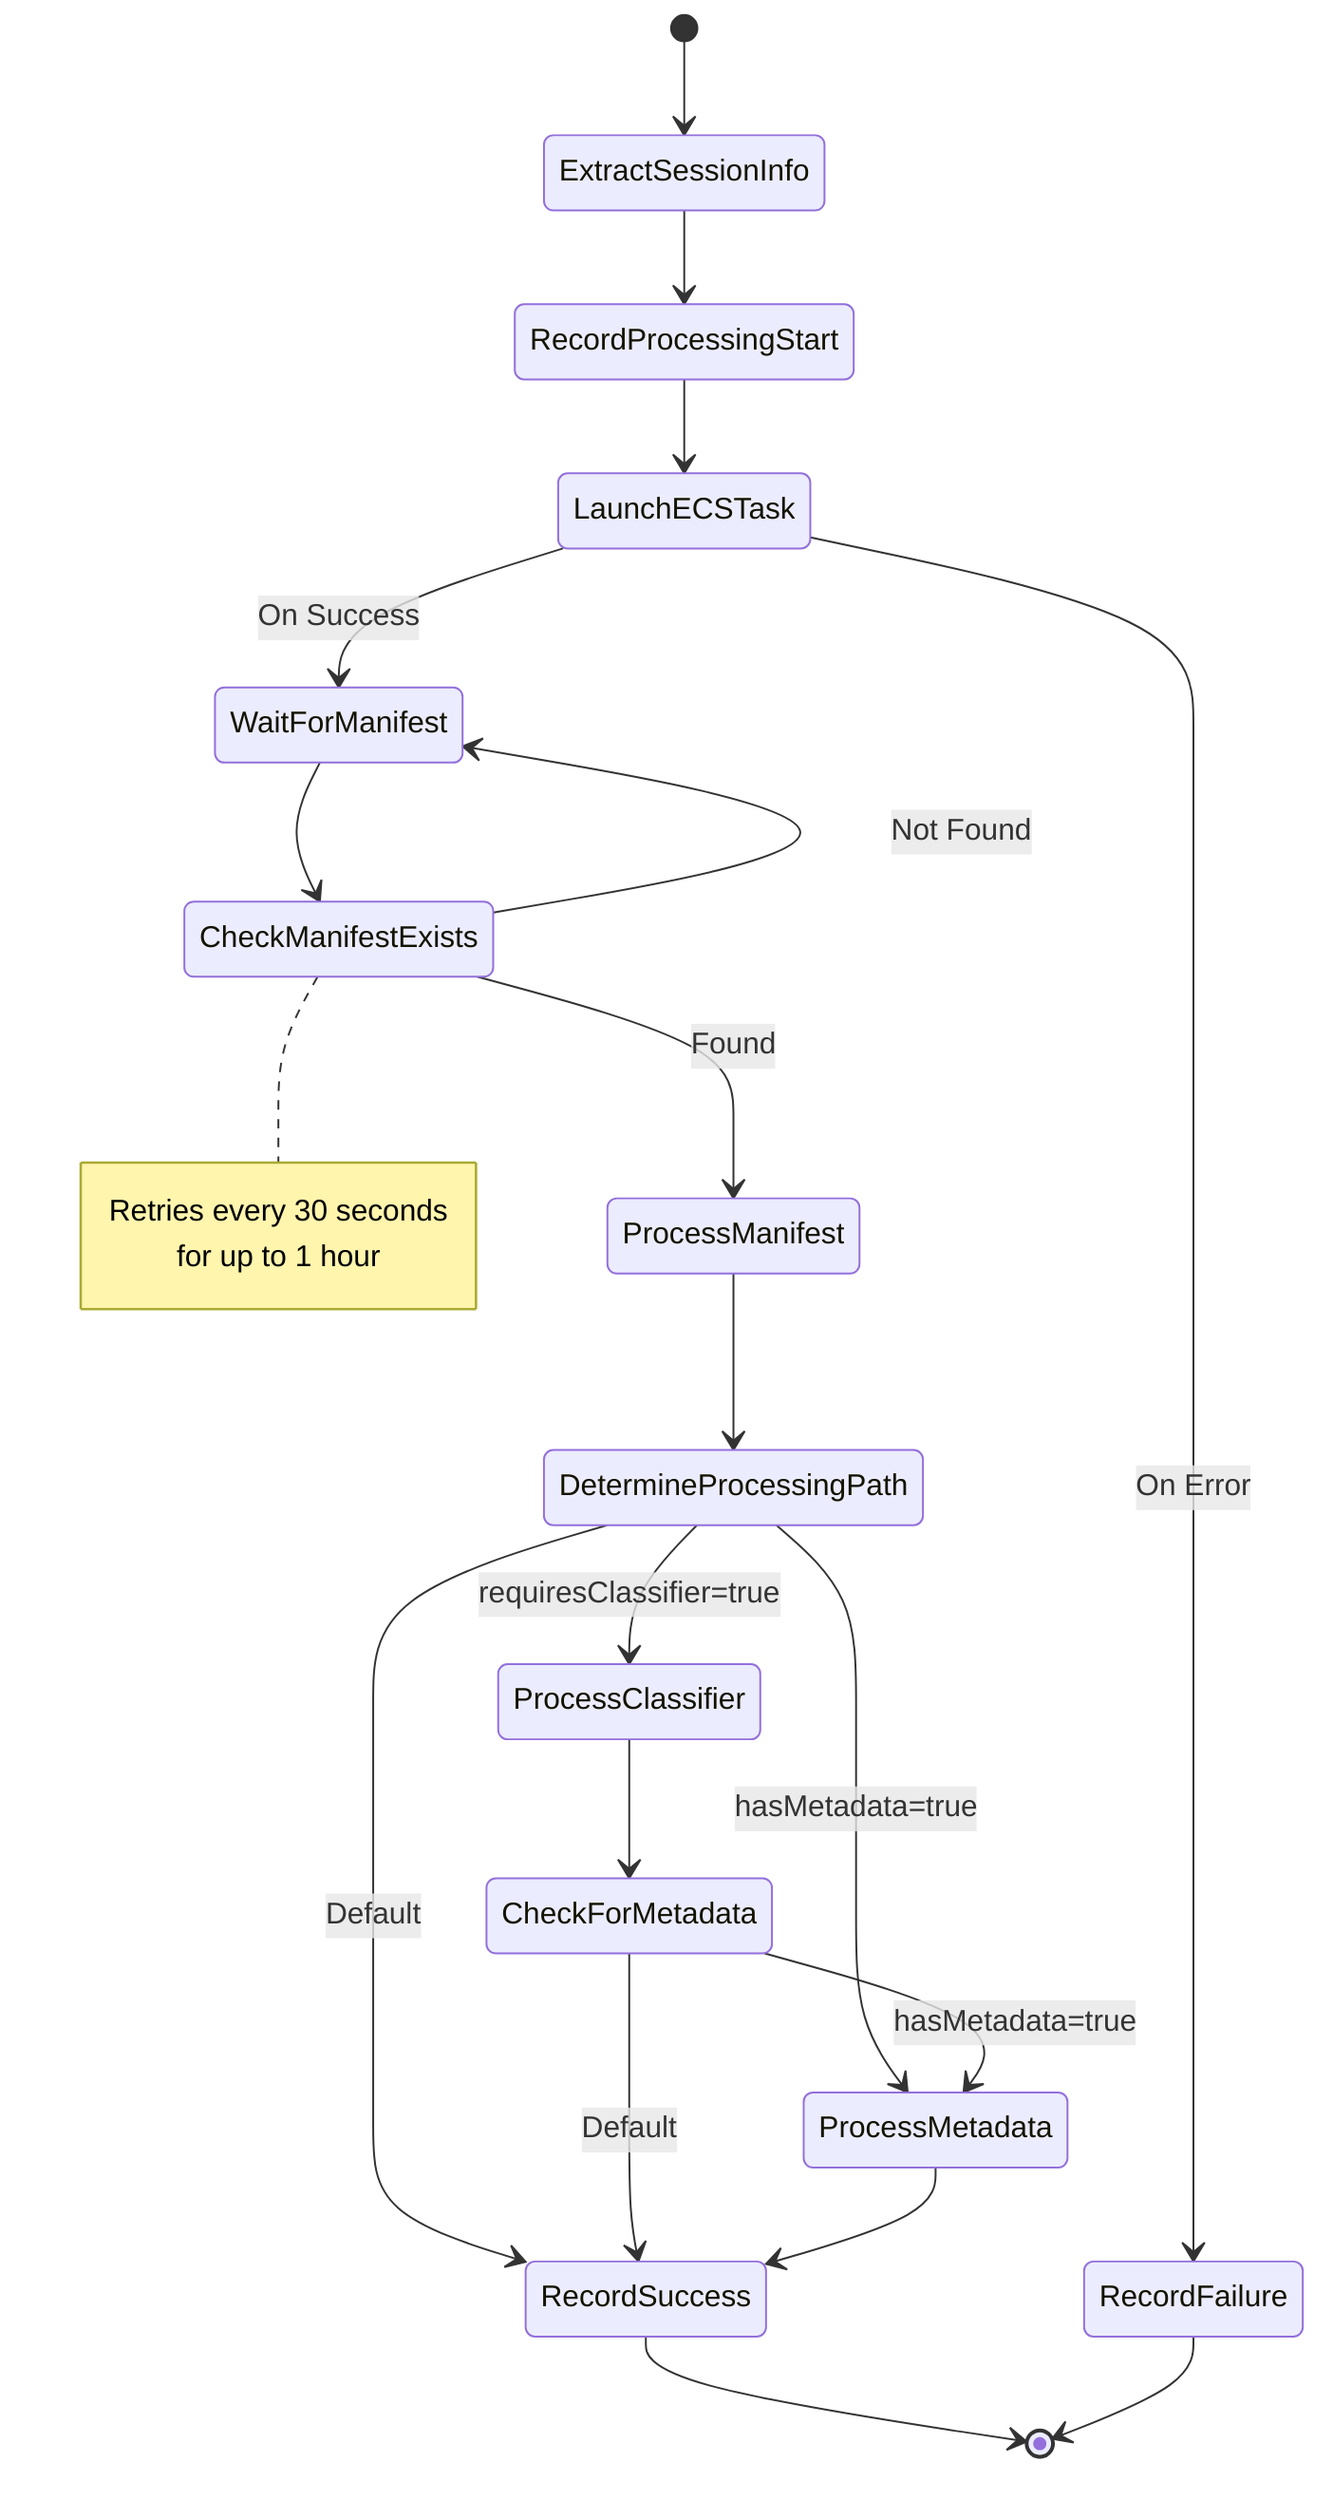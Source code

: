 %%{init: {'theme': 'default'}}%%
stateDiagram-v2
    [*] --> ExtractSessionInfo
    ExtractSessionInfo --> RecordProcessingStart
    RecordProcessingStart --> LaunchECSTask
    LaunchECSTask --> WaitForManifest: On Success
    LaunchECSTask --> RecordFailure: On Error
    WaitForManifest --> CheckManifestExists
    CheckManifestExists --> ProcessManifest: Found
    CheckManifestExists --> WaitForManifest: Not Found
    ProcessManifest --> DetermineProcessingPath
    DetermineProcessingPath --> ProcessClassifier: requiresClassifier=true
    DetermineProcessingPath --> ProcessMetadata: hasMetadata=true
    DetermineProcessingPath --> RecordSuccess: Default
    ProcessClassifier --> CheckForMetadata
    CheckForMetadata --> ProcessMetadata: hasMetadata=true
    CheckForMetadata --> RecordSuccess: Default
    ProcessMetadata --> RecordSuccess
    RecordSuccess --> [*]
    RecordFailure --> [*]
    
    note right of CheckManifestExists
        Retries every 30 seconds
        for up to 1 hour
    end note